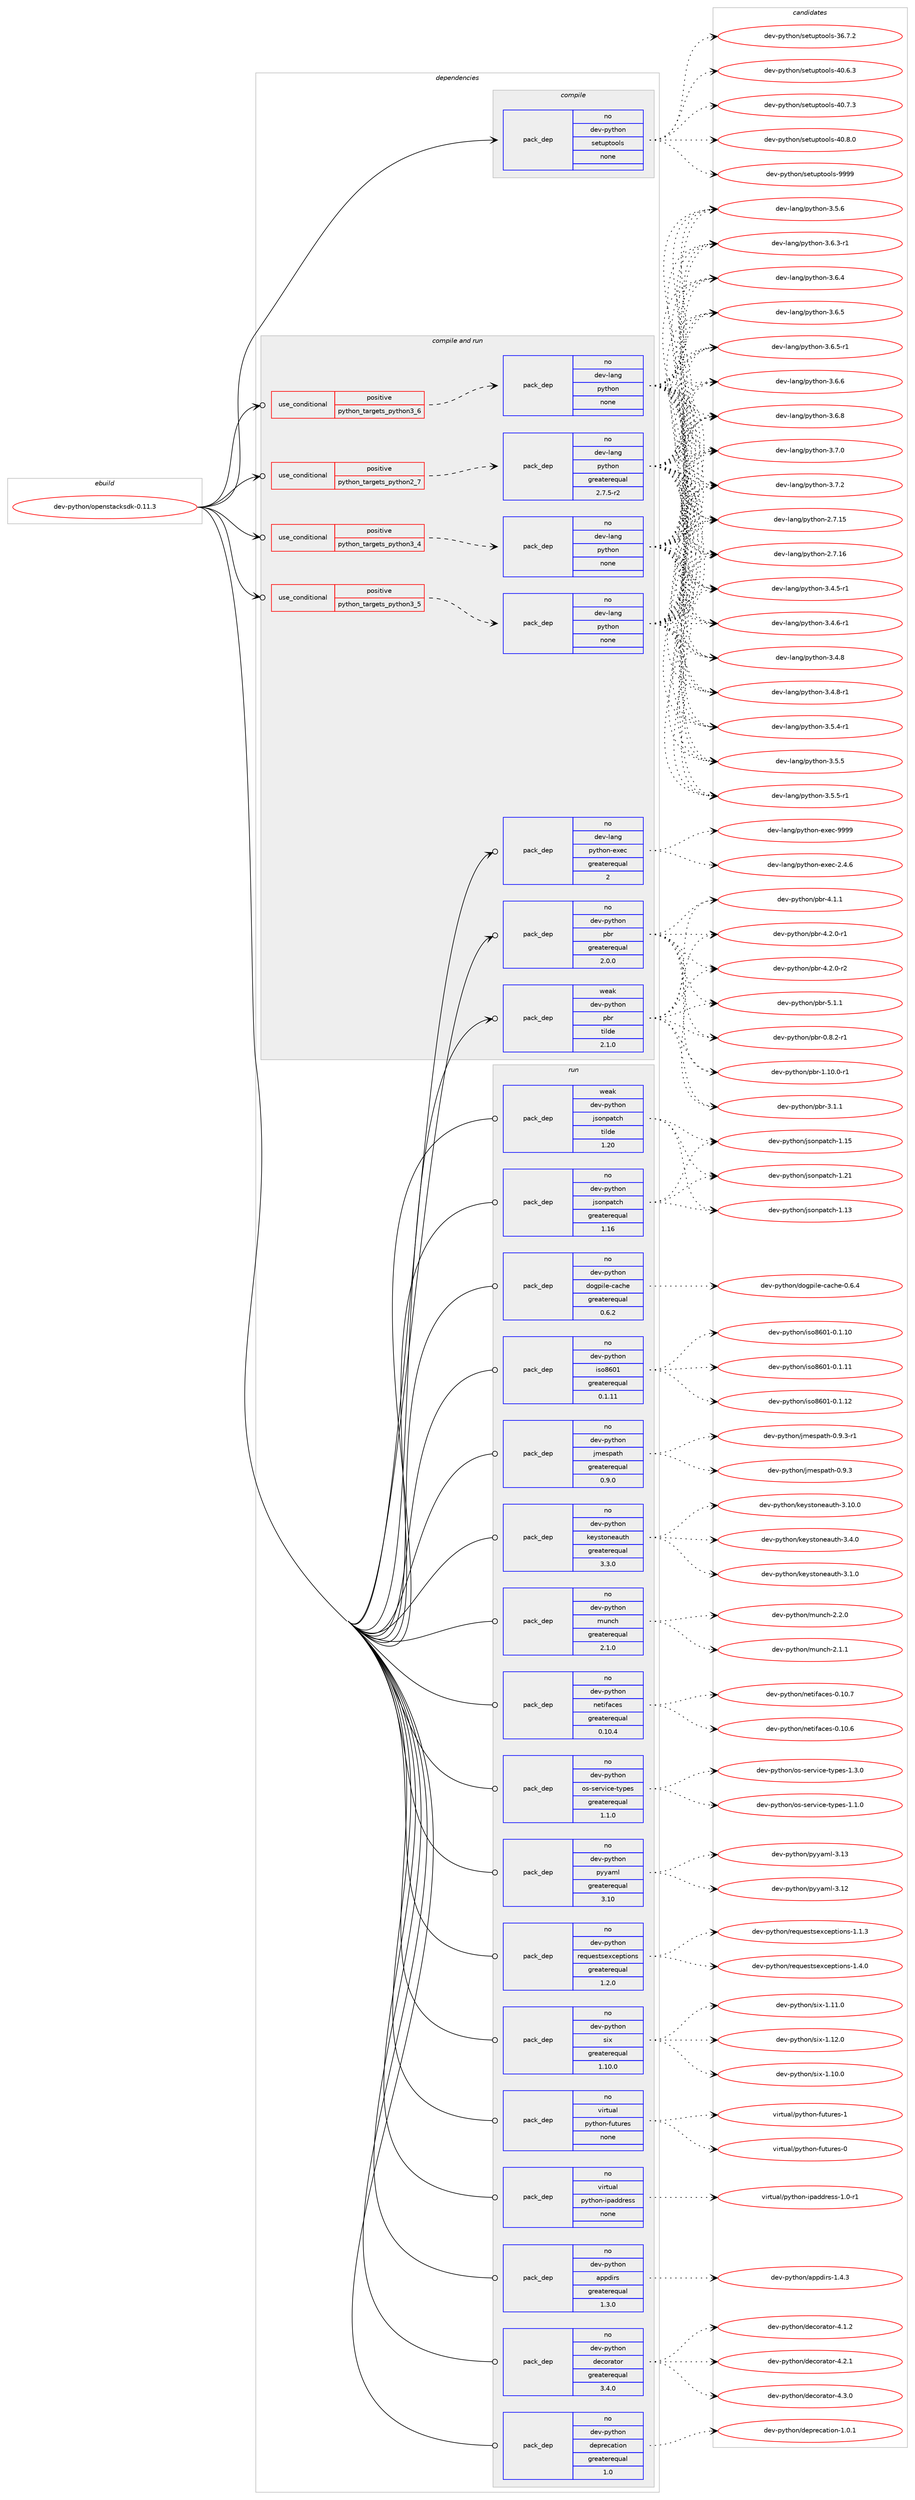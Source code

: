 digraph prolog {

# *************
# Graph options
# *************

newrank=true;
concentrate=true;
compound=true;
graph [rankdir=LR,fontname=Helvetica,fontsize=10,ranksep=1.5];#, ranksep=2.5, nodesep=0.2];
edge  [arrowhead=vee];
node  [fontname=Helvetica,fontsize=10];

# **********
# The ebuild
# **********

subgraph cluster_leftcol {
color=gray;
rank=same;
label=<<i>ebuild</i>>;
id [label="dev-python/openstacksdk-0.11.3", color=red, width=4, href="../dev-python/openstacksdk-0.11.3.svg"];
}

# ****************
# The dependencies
# ****************

subgraph cluster_midcol {
color=gray;
label=<<i>dependencies</i>>;
subgraph cluster_compile {
fillcolor="#eeeeee";
style=filled;
label=<<i>compile</i>>;
subgraph pack1020192 {
dependency1422034 [label=<<TABLE BORDER="0" CELLBORDER="1" CELLSPACING="0" CELLPADDING="4" WIDTH="220"><TR><TD ROWSPAN="6" CELLPADDING="30">pack_dep</TD></TR><TR><TD WIDTH="110">no</TD></TR><TR><TD>dev-python</TD></TR><TR><TD>setuptools</TD></TR><TR><TD>none</TD></TR><TR><TD></TD></TR></TABLE>>, shape=none, color=blue];
}
id:e -> dependency1422034:w [weight=20,style="solid",arrowhead="vee"];
}
subgraph cluster_compileandrun {
fillcolor="#eeeeee";
style=filled;
label=<<i>compile and run</i>>;
subgraph cond378565 {
dependency1422035 [label=<<TABLE BORDER="0" CELLBORDER="1" CELLSPACING="0" CELLPADDING="4"><TR><TD ROWSPAN="3" CELLPADDING="10">use_conditional</TD></TR><TR><TD>positive</TD></TR><TR><TD>python_targets_python2_7</TD></TR></TABLE>>, shape=none, color=red];
subgraph pack1020193 {
dependency1422036 [label=<<TABLE BORDER="0" CELLBORDER="1" CELLSPACING="0" CELLPADDING="4" WIDTH="220"><TR><TD ROWSPAN="6" CELLPADDING="30">pack_dep</TD></TR><TR><TD WIDTH="110">no</TD></TR><TR><TD>dev-lang</TD></TR><TR><TD>python</TD></TR><TR><TD>greaterequal</TD></TR><TR><TD>2.7.5-r2</TD></TR></TABLE>>, shape=none, color=blue];
}
dependency1422035:e -> dependency1422036:w [weight=20,style="dashed",arrowhead="vee"];
}
id:e -> dependency1422035:w [weight=20,style="solid",arrowhead="odotvee"];
subgraph cond378566 {
dependency1422037 [label=<<TABLE BORDER="0" CELLBORDER="1" CELLSPACING="0" CELLPADDING="4"><TR><TD ROWSPAN="3" CELLPADDING="10">use_conditional</TD></TR><TR><TD>positive</TD></TR><TR><TD>python_targets_python3_4</TD></TR></TABLE>>, shape=none, color=red];
subgraph pack1020194 {
dependency1422038 [label=<<TABLE BORDER="0" CELLBORDER="1" CELLSPACING="0" CELLPADDING="4" WIDTH="220"><TR><TD ROWSPAN="6" CELLPADDING="30">pack_dep</TD></TR><TR><TD WIDTH="110">no</TD></TR><TR><TD>dev-lang</TD></TR><TR><TD>python</TD></TR><TR><TD>none</TD></TR><TR><TD></TD></TR></TABLE>>, shape=none, color=blue];
}
dependency1422037:e -> dependency1422038:w [weight=20,style="dashed",arrowhead="vee"];
}
id:e -> dependency1422037:w [weight=20,style="solid",arrowhead="odotvee"];
subgraph cond378567 {
dependency1422039 [label=<<TABLE BORDER="0" CELLBORDER="1" CELLSPACING="0" CELLPADDING="4"><TR><TD ROWSPAN="3" CELLPADDING="10">use_conditional</TD></TR><TR><TD>positive</TD></TR><TR><TD>python_targets_python3_5</TD></TR></TABLE>>, shape=none, color=red];
subgraph pack1020195 {
dependency1422040 [label=<<TABLE BORDER="0" CELLBORDER="1" CELLSPACING="0" CELLPADDING="4" WIDTH="220"><TR><TD ROWSPAN="6" CELLPADDING="30">pack_dep</TD></TR><TR><TD WIDTH="110">no</TD></TR><TR><TD>dev-lang</TD></TR><TR><TD>python</TD></TR><TR><TD>none</TD></TR><TR><TD></TD></TR></TABLE>>, shape=none, color=blue];
}
dependency1422039:e -> dependency1422040:w [weight=20,style="dashed",arrowhead="vee"];
}
id:e -> dependency1422039:w [weight=20,style="solid",arrowhead="odotvee"];
subgraph cond378568 {
dependency1422041 [label=<<TABLE BORDER="0" CELLBORDER="1" CELLSPACING="0" CELLPADDING="4"><TR><TD ROWSPAN="3" CELLPADDING="10">use_conditional</TD></TR><TR><TD>positive</TD></TR><TR><TD>python_targets_python3_6</TD></TR></TABLE>>, shape=none, color=red];
subgraph pack1020196 {
dependency1422042 [label=<<TABLE BORDER="0" CELLBORDER="1" CELLSPACING="0" CELLPADDING="4" WIDTH="220"><TR><TD ROWSPAN="6" CELLPADDING="30">pack_dep</TD></TR><TR><TD WIDTH="110">no</TD></TR><TR><TD>dev-lang</TD></TR><TR><TD>python</TD></TR><TR><TD>none</TD></TR><TR><TD></TD></TR></TABLE>>, shape=none, color=blue];
}
dependency1422041:e -> dependency1422042:w [weight=20,style="dashed",arrowhead="vee"];
}
id:e -> dependency1422041:w [weight=20,style="solid",arrowhead="odotvee"];
subgraph pack1020197 {
dependency1422043 [label=<<TABLE BORDER="0" CELLBORDER="1" CELLSPACING="0" CELLPADDING="4" WIDTH="220"><TR><TD ROWSPAN="6" CELLPADDING="30">pack_dep</TD></TR><TR><TD WIDTH="110">no</TD></TR><TR><TD>dev-lang</TD></TR><TR><TD>python-exec</TD></TR><TR><TD>greaterequal</TD></TR><TR><TD>2</TD></TR></TABLE>>, shape=none, color=blue];
}
id:e -> dependency1422043:w [weight=20,style="solid",arrowhead="odotvee"];
subgraph pack1020198 {
dependency1422044 [label=<<TABLE BORDER="0" CELLBORDER="1" CELLSPACING="0" CELLPADDING="4" WIDTH="220"><TR><TD ROWSPAN="6" CELLPADDING="30">pack_dep</TD></TR><TR><TD WIDTH="110">no</TD></TR><TR><TD>dev-python</TD></TR><TR><TD>pbr</TD></TR><TR><TD>greaterequal</TD></TR><TR><TD>2.0.0</TD></TR></TABLE>>, shape=none, color=blue];
}
id:e -> dependency1422044:w [weight=20,style="solid",arrowhead="odotvee"];
subgraph pack1020199 {
dependency1422045 [label=<<TABLE BORDER="0" CELLBORDER="1" CELLSPACING="0" CELLPADDING="4" WIDTH="220"><TR><TD ROWSPAN="6" CELLPADDING="30">pack_dep</TD></TR><TR><TD WIDTH="110">weak</TD></TR><TR><TD>dev-python</TD></TR><TR><TD>pbr</TD></TR><TR><TD>tilde</TD></TR><TR><TD>2.1.0</TD></TR></TABLE>>, shape=none, color=blue];
}
id:e -> dependency1422045:w [weight=20,style="solid",arrowhead="odotvee"];
}
subgraph cluster_run {
fillcolor="#eeeeee";
style=filled;
label=<<i>run</i>>;
subgraph pack1020200 {
dependency1422046 [label=<<TABLE BORDER="0" CELLBORDER="1" CELLSPACING="0" CELLPADDING="4" WIDTH="220"><TR><TD ROWSPAN="6" CELLPADDING="30">pack_dep</TD></TR><TR><TD WIDTH="110">no</TD></TR><TR><TD>dev-python</TD></TR><TR><TD>appdirs</TD></TR><TR><TD>greaterequal</TD></TR><TR><TD>1.3.0</TD></TR></TABLE>>, shape=none, color=blue];
}
id:e -> dependency1422046:w [weight=20,style="solid",arrowhead="odot"];
subgraph pack1020201 {
dependency1422047 [label=<<TABLE BORDER="0" CELLBORDER="1" CELLSPACING="0" CELLPADDING="4" WIDTH="220"><TR><TD ROWSPAN="6" CELLPADDING="30">pack_dep</TD></TR><TR><TD WIDTH="110">no</TD></TR><TR><TD>dev-python</TD></TR><TR><TD>decorator</TD></TR><TR><TD>greaterequal</TD></TR><TR><TD>3.4.0</TD></TR></TABLE>>, shape=none, color=blue];
}
id:e -> dependency1422047:w [weight=20,style="solid",arrowhead="odot"];
subgraph pack1020202 {
dependency1422048 [label=<<TABLE BORDER="0" CELLBORDER="1" CELLSPACING="0" CELLPADDING="4" WIDTH="220"><TR><TD ROWSPAN="6" CELLPADDING="30">pack_dep</TD></TR><TR><TD WIDTH="110">no</TD></TR><TR><TD>dev-python</TD></TR><TR><TD>deprecation</TD></TR><TR><TD>greaterequal</TD></TR><TR><TD>1.0</TD></TR></TABLE>>, shape=none, color=blue];
}
id:e -> dependency1422048:w [weight=20,style="solid",arrowhead="odot"];
subgraph pack1020203 {
dependency1422049 [label=<<TABLE BORDER="0" CELLBORDER="1" CELLSPACING="0" CELLPADDING="4" WIDTH="220"><TR><TD ROWSPAN="6" CELLPADDING="30">pack_dep</TD></TR><TR><TD WIDTH="110">no</TD></TR><TR><TD>dev-python</TD></TR><TR><TD>dogpile-cache</TD></TR><TR><TD>greaterequal</TD></TR><TR><TD>0.6.2</TD></TR></TABLE>>, shape=none, color=blue];
}
id:e -> dependency1422049:w [weight=20,style="solid",arrowhead="odot"];
subgraph pack1020204 {
dependency1422050 [label=<<TABLE BORDER="0" CELLBORDER="1" CELLSPACING="0" CELLPADDING="4" WIDTH="220"><TR><TD ROWSPAN="6" CELLPADDING="30">pack_dep</TD></TR><TR><TD WIDTH="110">no</TD></TR><TR><TD>dev-python</TD></TR><TR><TD>iso8601</TD></TR><TR><TD>greaterequal</TD></TR><TR><TD>0.1.11</TD></TR></TABLE>>, shape=none, color=blue];
}
id:e -> dependency1422050:w [weight=20,style="solid",arrowhead="odot"];
subgraph pack1020205 {
dependency1422051 [label=<<TABLE BORDER="0" CELLBORDER="1" CELLSPACING="0" CELLPADDING="4" WIDTH="220"><TR><TD ROWSPAN="6" CELLPADDING="30">pack_dep</TD></TR><TR><TD WIDTH="110">no</TD></TR><TR><TD>dev-python</TD></TR><TR><TD>jmespath</TD></TR><TR><TD>greaterequal</TD></TR><TR><TD>0.9.0</TD></TR></TABLE>>, shape=none, color=blue];
}
id:e -> dependency1422051:w [weight=20,style="solid",arrowhead="odot"];
subgraph pack1020206 {
dependency1422052 [label=<<TABLE BORDER="0" CELLBORDER="1" CELLSPACING="0" CELLPADDING="4" WIDTH="220"><TR><TD ROWSPAN="6" CELLPADDING="30">pack_dep</TD></TR><TR><TD WIDTH="110">no</TD></TR><TR><TD>dev-python</TD></TR><TR><TD>jsonpatch</TD></TR><TR><TD>greaterequal</TD></TR><TR><TD>1.16</TD></TR></TABLE>>, shape=none, color=blue];
}
id:e -> dependency1422052:w [weight=20,style="solid",arrowhead="odot"];
subgraph pack1020207 {
dependency1422053 [label=<<TABLE BORDER="0" CELLBORDER="1" CELLSPACING="0" CELLPADDING="4" WIDTH="220"><TR><TD ROWSPAN="6" CELLPADDING="30">pack_dep</TD></TR><TR><TD WIDTH="110">no</TD></TR><TR><TD>dev-python</TD></TR><TR><TD>keystoneauth</TD></TR><TR><TD>greaterequal</TD></TR><TR><TD>3.3.0</TD></TR></TABLE>>, shape=none, color=blue];
}
id:e -> dependency1422053:w [weight=20,style="solid",arrowhead="odot"];
subgraph pack1020208 {
dependency1422054 [label=<<TABLE BORDER="0" CELLBORDER="1" CELLSPACING="0" CELLPADDING="4" WIDTH="220"><TR><TD ROWSPAN="6" CELLPADDING="30">pack_dep</TD></TR><TR><TD WIDTH="110">no</TD></TR><TR><TD>dev-python</TD></TR><TR><TD>munch</TD></TR><TR><TD>greaterequal</TD></TR><TR><TD>2.1.0</TD></TR></TABLE>>, shape=none, color=blue];
}
id:e -> dependency1422054:w [weight=20,style="solid",arrowhead="odot"];
subgraph pack1020209 {
dependency1422055 [label=<<TABLE BORDER="0" CELLBORDER="1" CELLSPACING="0" CELLPADDING="4" WIDTH="220"><TR><TD ROWSPAN="6" CELLPADDING="30">pack_dep</TD></TR><TR><TD WIDTH="110">no</TD></TR><TR><TD>dev-python</TD></TR><TR><TD>netifaces</TD></TR><TR><TD>greaterequal</TD></TR><TR><TD>0.10.4</TD></TR></TABLE>>, shape=none, color=blue];
}
id:e -> dependency1422055:w [weight=20,style="solid",arrowhead="odot"];
subgraph pack1020210 {
dependency1422056 [label=<<TABLE BORDER="0" CELLBORDER="1" CELLSPACING="0" CELLPADDING="4" WIDTH="220"><TR><TD ROWSPAN="6" CELLPADDING="30">pack_dep</TD></TR><TR><TD WIDTH="110">no</TD></TR><TR><TD>dev-python</TD></TR><TR><TD>os-service-types</TD></TR><TR><TD>greaterequal</TD></TR><TR><TD>1.1.0</TD></TR></TABLE>>, shape=none, color=blue];
}
id:e -> dependency1422056:w [weight=20,style="solid",arrowhead="odot"];
subgraph pack1020211 {
dependency1422057 [label=<<TABLE BORDER="0" CELLBORDER="1" CELLSPACING="0" CELLPADDING="4" WIDTH="220"><TR><TD ROWSPAN="6" CELLPADDING="30">pack_dep</TD></TR><TR><TD WIDTH="110">no</TD></TR><TR><TD>dev-python</TD></TR><TR><TD>pyyaml</TD></TR><TR><TD>greaterequal</TD></TR><TR><TD>3.10</TD></TR></TABLE>>, shape=none, color=blue];
}
id:e -> dependency1422057:w [weight=20,style="solid",arrowhead="odot"];
subgraph pack1020212 {
dependency1422058 [label=<<TABLE BORDER="0" CELLBORDER="1" CELLSPACING="0" CELLPADDING="4" WIDTH="220"><TR><TD ROWSPAN="6" CELLPADDING="30">pack_dep</TD></TR><TR><TD WIDTH="110">no</TD></TR><TR><TD>dev-python</TD></TR><TR><TD>requestsexceptions</TD></TR><TR><TD>greaterequal</TD></TR><TR><TD>1.2.0</TD></TR></TABLE>>, shape=none, color=blue];
}
id:e -> dependency1422058:w [weight=20,style="solid",arrowhead="odot"];
subgraph pack1020213 {
dependency1422059 [label=<<TABLE BORDER="0" CELLBORDER="1" CELLSPACING="0" CELLPADDING="4" WIDTH="220"><TR><TD ROWSPAN="6" CELLPADDING="30">pack_dep</TD></TR><TR><TD WIDTH="110">no</TD></TR><TR><TD>dev-python</TD></TR><TR><TD>six</TD></TR><TR><TD>greaterequal</TD></TR><TR><TD>1.10.0</TD></TR></TABLE>>, shape=none, color=blue];
}
id:e -> dependency1422059:w [weight=20,style="solid",arrowhead="odot"];
subgraph pack1020214 {
dependency1422060 [label=<<TABLE BORDER="0" CELLBORDER="1" CELLSPACING="0" CELLPADDING="4" WIDTH="220"><TR><TD ROWSPAN="6" CELLPADDING="30">pack_dep</TD></TR><TR><TD WIDTH="110">no</TD></TR><TR><TD>virtual</TD></TR><TR><TD>python-futures</TD></TR><TR><TD>none</TD></TR><TR><TD></TD></TR></TABLE>>, shape=none, color=blue];
}
id:e -> dependency1422060:w [weight=20,style="solid",arrowhead="odot"];
subgraph pack1020215 {
dependency1422061 [label=<<TABLE BORDER="0" CELLBORDER="1" CELLSPACING="0" CELLPADDING="4" WIDTH="220"><TR><TD ROWSPAN="6" CELLPADDING="30">pack_dep</TD></TR><TR><TD WIDTH="110">no</TD></TR><TR><TD>virtual</TD></TR><TR><TD>python-ipaddress</TD></TR><TR><TD>none</TD></TR><TR><TD></TD></TR></TABLE>>, shape=none, color=blue];
}
id:e -> dependency1422061:w [weight=20,style="solid",arrowhead="odot"];
subgraph pack1020216 {
dependency1422062 [label=<<TABLE BORDER="0" CELLBORDER="1" CELLSPACING="0" CELLPADDING="4" WIDTH="220"><TR><TD ROWSPAN="6" CELLPADDING="30">pack_dep</TD></TR><TR><TD WIDTH="110">weak</TD></TR><TR><TD>dev-python</TD></TR><TR><TD>jsonpatch</TD></TR><TR><TD>tilde</TD></TR><TR><TD>1.20</TD></TR></TABLE>>, shape=none, color=blue];
}
id:e -> dependency1422062:w [weight=20,style="solid",arrowhead="odot"];
}
}

# **************
# The candidates
# **************

subgraph cluster_choices {
rank=same;
color=gray;
label=<<i>candidates</i>>;

subgraph choice1020192 {
color=black;
nodesep=1;
choice100101118451121211161041111104711510111611711211611111110811545515446554650 [label="dev-python/setuptools-36.7.2", color=red, width=4,href="../dev-python/setuptools-36.7.2.svg"];
choice100101118451121211161041111104711510111611711211611111110811545524846544651 [label="dev-python/setuptools-40.6.3", color=red, width=4,href="../dev-python/setuptools-40.6.3.svg"];
choice100101118451121211161041111104711510111611711211611111110811545524846554651 [label="dev-python/setuptools-40.7.3", color=red, width=4,href="../dev-python/setuptools-40.7.3.svg"];
choice100101118451121211161041111104711510111611711211611111110811545524846564648 [label="dev-python/setuptools-40.8.0", color=red, width=4,href="../dev-python/setuptools-40.8.0.svg"];
choice10010111845112121116104111110471151011161171121161111111081154557575757 [label="dev-python/setuptools-9999", color=red, width=4,href="../dev-python/setuptools-9999.svg"];
dependency1422034:e -> choice100101118451121211161041111104711510111611711211611111110811545515446554650:w [style=dotted,weight="100"];
dependency1422034:e -> choice100101118451121211161041111104711510111611711211611111110811545524846544651:w [style=dotted,weight="100"];
dependency1422034:e -> choice100101118451121211161041111104711510111611711211611111110811545524846554651:w [style=dotted,weight="100"];
dependency1422034:e -> choice100101118451121211161041111104711510111611711211611111110811545524846564648:w [style=dotted,weight="100"];
dependency1422034:e -> choice10010111845112121116104111110471151011161171121161111111081154557575757:w [style=dotted,weight="100"];
}
subgraph choice1020193 {
color=black;
nodesep=1;
choice10010111845108971101034711212111610411111045504655464953 [label="dev-lang/python-2.7.15", color=red, width=4,href="../dev-lang/python-2.7.15.svg"];
choice10010111845108971101034711212111610411111045504655464954 [label="dev-lang/python-2.7.16", color=red, width=4,href="../dev-lang/python-2.7.16.svg"];
choice1001011184510897110103471121211161041111104551465246534511449 [label="dev-lang/python-3.4.5-r1", color=red, width=4,href="../dev-lang/python-3.4.5-r1.svg"];
choice1001011184510897110103471121211161041111104551465246544511449 [label="dev-lang/python-3.4.6-r1", color=red, width=4,href="../dev-lang/python-3.4.6-r1.svg"];
choice100101118451089711010347112121116104111110455146524656 [label="dev-lang/python-3.4.8", color=red, width=4,href="../dev-lang/python-3.4.8.svg"];
choice1001011184510897110103471121211161041111104551465246564511449 [label="dev-lang/python-3.4.8-r1", color=red, width=4,href="../dev-lang/python-3.4.8-r1.svg"];
choice1001011184510897110103471121211161041111104551465346524511449 [label="dev-lang/python-3.5.4-r1", color=red, width=4,href="../dev-lang/python-3.5.4-r1.svg"];
choice100101118451089711010347112121116104111110455146534653 [label="dev-lang/python-3.5.5", color=red, width=4,href="../dev-lang/python-3.5.5.svg"];
choice1001011184510897110103471121211161041111104551465346534511449 [label="dev-lang/python-3.5.5-r1", color=red, width=4,href="../dev-lang/python-3.5.5-r1.svg"];
choice100101118451089711010347112121116104111110455146534654 [label="dev-lang/python-3.5.6", color=red, width=4,href="../dev-lang/python-3.5.6.svg"];
choice1001011184510897110103471121211161041111104551465446514511449 [label="dev-lang/python-3.6.3-r1", color=red, width=4,href="../dev-lang/python-3.6.3-r1.svg"];
choice100101118451089711010347112121116104111110455146544652 [label="dev-lang/python-3.6.4", color=red, width=4,href="../dev-lang/python-3.6.4.svg"];
choice100101118451089711010347112121116104111110455146544653 [label="dev-lang/python-3.6.5", color=red, width=4,href="../dev-lang/python-3.6.5.svg"];
choice1001011184510897110103471121211161041111104551465446534511449 [label="dev-lang/python-3.6.5-r1", color=red, width=4,href="../dev-lang/python-3.6.5-r1.svg"];
choice100101118451089711010347112121116104111110455146544654 [label="dev-lang/python-3.6.6", color=red, width=4,href="../dev-lang/python-3.6.6.svg"];
choice100101118451089711010347112121116104111110455146544656 [label="dev-lang/python-3.6.8", color=red, width=4,href="../dev-lang/python-3.6.8.svg"];
choice100101118451089711010347112121116104111110455146554648 [label="dev-lang/python-3.7.0", color=red, width=4,href="../dev-lang/python-3.7.0.svg"];
choice100101118451089711010347112121116104111110455146554650 [label="dev-lang/python-3.7.2", color=red, width=4,href="../dev-lang/python-3.7.2.svg"];
dependency1422036:e -> choice10010111845108971101034711212111610411111045504655464953:w [style=dotted,weight="100"];
dependency1422036:e -> choice10010111845108971101034711212111610411111045504655464954:w [style=dotted,weight="100"];
dependency1422036:e -> choice1001011184510897110103471121211161041111104551465246534511449:w [style=dotted,weight="100"];
dependency1422036:e -> choice1001011184510897110103471121211161041111104551465246544511449:w [style=dotted,weight="100"];
dependency1422036:e -> choice100101118451089711010347112121116104111110455146524656:w [style=dotted,weight="100"];
dependency1422036:e -> choice1001011184510897110103471121211161041111104551465246564511449:w [style=dotted,weight="100"];
dependency1422036:e -> choice1001011184510897110103471121211161041111104551465346524511449:w [style=dotted,weight="100"];
dependency1422036:e -> choice100101118451089711010347112121116104111110455146534653:w [style=dotted,weight="100"];
dependency1422036:e -> choice1001011184510897110103471121211161041111104551465346534511449:w [style=dotted,weight="100"];
dependency1422036:e -> choice100101118451089711010347112121116104111110455146534654:w [style=dotted,weight="100"];
dependency1422036:e -> choice1001011184510897110103471121211161041111104551465446514511449:w [style=dotted,weight="100"];
dependency1422036:e -> choice100101118451089711010347112121116104111110455146544652:w [style=dotted,weight="100"];
dependency1422036:e -> choice100101118451089711010347112121116104111110455146544653:w [style=dotted,weight="100"];
dependency1422036:e -> choice1001011184510897110103471121211161041111104551465446534511449:w [style=dotted,weight="100"];
dependency1422036:e -> choice100101118451089711010347112121116104111110455146544654:w [style=dotted,weight="100"];
dependency1422036:e -> choice100101118451089711010347112121116104111110455146544656:w [style=dotted,weight="100"];
dependency1422036:e -> choice100101118451089711010347112121116104111110455146554648:w [style=dotted,weight="100"];
dependency1422036:e -> choice100101118451089711010347112121116104111110455146554650:w [style=dotted,weight="100"];
}
subgraph choice1020194 {
color=black;
nodesep=1;
choice10010111845108971101034711212111610411111045504655464953 [label="dev-lang/python-2.7.15", color=red, width=4,href="../dev-lang/python-2.7.15.svg"];
choice10010111845108971101034711212111610411111045504655464954 [label="dev-lang/python-2.7.16", color=red, width=4,href="../dev-lang/python-2.7.16.svg"];
choice1001011184510897110103471121211161041111104551465246534511449 [label="dev-lang/python-3.4.5-r1", color=red, width=4,href="../dev-lang/python-3.4.5-r1.svg"];
choice1001011184510897110103471121211161041111104551465246544511449 [label="dev-lang/python-3.4.6-r1", color=red, width=4,href="../dev-lang/python-3.4.6-r1.svg"];
choice100101118451089711010347112121116104111110455146524656 [label="dev-lang/python-3.4.8", color=red, width=4,href="../dev-lang/python-3.4.8.svg"];
choice1001011184510897110103471121211161041111104551465246564511449 [label="dev-lang/python-3.4.8-r1", color=red, width=4,href="../dev-lang/python-3.4.8-r1.svg"];
choice1001011184510897110103471121211161041111104551465346524511449 [label="dev-lang/python-3.5.4-r1", color=red, width=4,href="../dev-lang/python-3.5.4-r1.svg"];
choice100101118451089711010347112121116104111110455146534653 [label="dev-lang/python-3.5.5", color=red, width=4,href="../dev-lang/python-3.5.5.svg"];
choice1001011184510897110103471121211161041111104551465346534511449 [label="dev-lang/python-3.5.5-r1", color=red, width=4,href="../dev-lang/python-3.5.5-r1.svg"];
choice100101118451089711010347112121116104111110455146534654 [label="dev-lang/python-3.5.6", color=red, width=4,href="../dev-lang/python-3.5.6.svg"];
choice1001011184510897110103471121211161041111104551465446514511449 [label="dev-lang/python-3.6.3-r1", color=red, width=4,href="../dev-lang/python-3.6.3-r1.svg"];
choice100101118451089711010347112121116104111110455146544652 [label="dev-lang/python-3.6.4", color=red, width=4,href="../dev-lang/python-3.6.4.svg"];
choice100101118451089711010347112121116104111110455146544653 [label="dev-lang/python-3.6.5", color=red, width=4,href="../dev-lang/python-3.6.5.svg"];
choice1001011184510897110103471121211161041111104551465446534511449 [label="dev-lang/python-3.6.5-r1", color=red, width=4,href="../dev-lang/python-3.6.5-r1.svg"];
choice100101118451089711010347112121116104111110455146544654 [label="dev-lang/python-3.6.6", color=red, width=4,href="../dev-lang/python-3.6.6.svg"];
choice100101118451089711010347112121116104111110455146544656 [label="dev-lang/python-3.6.8", color=red, width=4,href="../dev-lang/python-3.6.8.svg"];
choice100101118451089711010347112121116104111110455146554648 [label="dev-lang/python-3.7.0", color=red, width=4,href="../dev-lang/python-3.7.0.svg"];
choice100101118451089711010347112121116104111110455146554650 [label="dev-lang/python-3.7.2", color=red, width=4,href="../dev-lang/python-3.7.2.svg"];
dependency1422038:e -> choice10010111845108971101034711212111610411111045504655464953:w [style=dotted,weight="100"];
dependency1422038:e -> choice10010111845108971101034711212111610411111045504655464954:w [style=dotted,weight="100"];
dependency1422038:e -> choice1001011184510897110103471121211161041111104551465246534511449:w [style=dotted,weight="100"];
dependency1422038:e -> choice1001011184510897110103471121211161041111104551465246544511449:w [style=dotted,weight="100"];
dependency1422038:e -> choice100101118451089711010347112121116104111110455146524656:w [style=dotted,weight="100"];
dependency1422038:e -> choice1001011184510897110103471121211161041111104551465246564511449:w [style=dotted,weight="100"];
dependency1422038:e -> choice1001011184510897110103471121211161041111104551465346524511449:w [style=dotted,weight="100"];
dependency1422038:e -> choice100101118451089711010347112121116104111110455146534653:w [style=dotted,weight="100"];
dependency1422038:e -> choice1001011184510897110103471121211161041111104551465346534511449:w [style=dotted,weight="100"];
dependency1422038:e -> choice100101118451089711010347112121116104111110455146534654:w [style=dotted,weight="100"];
dependency1422038:e -> choice1001011184510897110103471121211161041111104551465446514511449:w [style=dotted,weight="100"];
dependency1422038:e -> choice100101118451089711010347112121116104111110455146544652:w [style=dotted,weight="100"];
dependency1422038:e -> choice100101118451089711010347112121116104111110455146544653:w [style=dotted,weight="100"];
dependency1422038:e -> choice1001011184510897110103471121211161041111104551465446534511449:w [style=dotted,weight="100"];
dependency1422038:e -> choice100101118451089711010347112121116104111110455146544654:w [style=dotted,weight="100"];
dependency1422038:e -> choice100101118451089711010347112121116104111110455146544656:w [style=dotted,weight="100"];
dependency1422038:e -> choice100101118451089711010347112121116104111110455146554648:w [style=dotted,weight="100"];
dependency1422038:e -> choice100101118451089711010347112121116104111110455146554650:w [style=dotted,weight="100"];
}
subgraph choice1020195 {
color=black;
nodesep=1;
choice10010111845108971101034711212111610411111045504655464953 [label="dev-lang/python-2.7.15", color=red, width=4,href="../dev-lang/python-2.7.15.svg"];
choice10010111845108971101034711212111610411111045504655464954 [label="dev-lang/python-2.7.16", color=red, width=4,href="../dev-lang/python-2.7.16.svg"];
choice1001011184510897110103471121211161041111104551465246534511449 [label="dev-lang/python-3.4.5-r1", color=red, width=4,href="../dev-lang/python-3.4.5-r1.svg"];
choice1001011184510897110103471121211161041111104551465246544511449 [label="dev-lang/python-3.4.6-r1", color=red, width=4,href="../dev-lang/python-3.4.6-r1.svg"];
choice100101118451089711010347112121116104111110455146524656 [label="dev-lang/python-3.4.8", color=red, width=4,href="../dev-lang/python-3.4.8.svg"];
choice1001011184510897110103471121211161041111104551465246564511449 [label="dev-lang/python-3.4.8-r1", color=red, width=4,href="../dev-lang/python-3.4.8-r1.svg"];
choice1001011184510897110103471121211161041111104551465346524511449 [label="dev-lang/python-3.5.4-r1", color=red, width=4,href="../dev-lang/python-3.5.4-r1.svg"];
choice100101118451089711010347112121116104111110455146534653 [label="dev-lang/python-3.5.5", color=red, width=4,href="../dev-lang/python-3.5.5.svg"];
choice1001011184510897110103471121211161041111104551465346534511449 [label="dev-lang/python-3.5.5-r1", color=red, width=4,href="../dev-lang/python-3.5.5-r1.svg"];
choice100101118451089711010347112121116104111110455146534654 [label="dev-lang/python-3.5.6", color=red, width=4,href="../dev-lang/python-3.5.6.svg"];
choice1001011184510897110103471121211161041111104551465446514511449 [label="dev-lang/python-3.6.3-r1", color=red, width=4,href="../dev-lang/python-3.6.3-r1.svg"];
choice100101118451089711010347112121116104111110455146544652 [label="dev-lang/python-3.6.4", color=red, width=4,href="../dev-lang/python-3.6.4.svg"];
choice100101118451089711010347112121116104111110455146544653 [label="dev-lang/python-3.6.5", color=red, width=4,href="../dev-lang/python-3.6.5.svg"];
choice1001011184510897110103471121211161041111104551465446534511449 [label="dev-lang/python-3.6.5-r1", color=red, width=4,href="../dev-lang/python-3.6.5-r1.svg"];
choice100101118451089711010347112121116104111110455146544654 [label="dev-lang/python-3.6.6", color=red, width=4,href="../dev-lang/python-3.6.6.svg"];
choice100101118451089711010347112121116104111110455146544656 [label="dev-lang/python-3.6.8", color=red, width=4,href="../dev-lang/python-3.6.8.svg"];
choice100101118451089711010347112121116104111110455146554648 [label="dev-lang/python-3.7.0", color=red, width=4,href="../dev-lang/python-3.7.0.svg"];
choice100101118451089711010347112121116104111110455146554650 [label="dev-lang/python-3.7.2", color=red, width=4,href="../dev-lang/python-3.7.2.svg"];
dependency1422040:e -> choice10010111845108971101034711212111610411111045504655464953:w [style=dotted,weight="100"];
dependency1422040:e -> choice10010111845108971101034711212111610411111045504655464954:w [style=dotted,weight="100"];
dependency1422040:e -> choice1001011184510897110103471121211161041111104551465246534511449:w [style=dotted,weight="100"];
dependency1422040:e -> choice1001011184510897110103471121211161041111104551465246544511449:w [style=dotted,weight="100"];
dependency1422040:e -> choice100101118451089711010347112121116104111110455146524656:w [style=dotted,weight="100"];
dependency1422040:e -> choice1001011184510897110103471121211161041111104551465246564511449:w [style=dotted,weight="100"];
dependency1422040:e -> choice1001011184510897110103471121211161041111104551465346524511449:w [style=dotted,weight="100"];
dependency1422040:e -> choice100101118451089711010347112121116104111110455146534653:w [style=dotted,weight="100"];
dependency1422040:e -> choice1001011184510897110103471121211161041111104551465346534511449:w [style=dotted,weight="100"];
dependency1422040:e -> choice100101118451089711010347112121116104111110455146534654:w [style=dotted,weight="100"];
dependency1422040:e -> choice1001011184510897110103471121211161041111104551465446514511449:w [style=dotted,weight="100"];
dependency1422040:e -> choice100101118451089711010347112121116104111110455146544652:w [style=dotted,weight="100"];
dependency1422040:e -> choice100101118451089711010347112121116104111110455146544653:w [style=dotted,weight="100"];
dependency1422040:e -> choice1001011184510897110103471121211161041111104551465446534511449:w [style=dotted,weight="100"];
dependency1422040:e -> choice100101118451089711010347112121116104111110455146544654:w [style=dotted,weight="100"];
dependency1422040:e -> choice100101118451089711010347112121116104111110455146544656:w [style=dotted,weight="100"];
dependency1422040:e -> choice100101118451089711010347112121116104111110455146554648:w [style=dotted,weight="100"];
dependency1422040:e -> choice100101118451089711010347112121116104111110455146554650:w [style=dotted,weight="100"];
}
subgraph choice1020196 {
color=black;
nodesep=1;
choice10010111845108971101034711212111610411111045504655464953 [label="dev-lang/python-2.7.15", color=red, width=4,href="../dev-lang/python-2.7.15.svg"];
choice10010111845108971101034711212111610411111045504655464954 [label="dev-lang/python-2.7.16", color=red, width=4,href="../dev-lang/python-2.7.16.svg"];
choice1001011184510897110103471121211161041111104551465246534511449 [label="dev-lang/python-3.4.5-r1", color=red, width=4,href="../dev-lang/python-3.4.5-r1.svg"];
choice1001011184510897110103471121211161041111104551465246544511449 [label="dev-lang/python-3.4.6-r1", color=red, width=4,href="../dev-lang/python-3.4.6-r1.svg"];
choice100101118451089711010347112121116104111110455146524656 [label="dev-lang/python-3.4.8", color=red, width=4,href="../dev-lang/python-3.4.8.svg"];
choice1001011184510897110103471121211161041111104551465246564511449 [label="dev-lang/python-3.4.8-r1", color=red, width=4,href="../dev-lang/python-3.4.8-r1.svg"];
choice1001011184510897110103471121211161041111104551465346524511449 [label="dev-lang/python-3.5.4-r1", color=red, width=4,href="../dev-lang/python-3.5.4-r1.svg"];
choice100101118451089711010347112121116104111110455146534653 [label="dev-lang/python-3.5.5", color=red, width=4,href="../dev-lang/python-3.5.5.svg"];
choice1001011184510897110103471121211161041111104551465346534511449 [label="dev-lang/python-3.5.5-r1", color=red, width=4,href="../dev-lang/python-3.5.5-r1.svg"];
choice100101118451089711010347112121116104111110455146534654 [label="dev-lang/python-3.5.6", color=red, width=4,href="../dev-lang/python-3.5.6.svg"];
choice1001011184510897110103471121211161041111104551465446514511449 [label="dev-lang/python-3.6.3-r1", color=red, width=4,href="../dev-lang/python-3.6.3-r1.svg"];
choice100101118451089711010347112121116104111110455146544652 [label="dev-lang/python-3.6.4", color=red, width=4,href="../dev-lang/python-3.6.4.svg"];
choice100101118451089711010347112121116104111110455146544653 [label="dev-lang/python-3.6.5", color=red, width=4,href="../dev-lang/python-3.6.5.svg"];
choice1001011184510897110103471121211161041111104551465446534511449 [label="dev-lang/python-3.6.5-r1", color=red, width=4,href="../dev-lang/python-3.6.5-r1.svg"];
choice100101118451089711010347112121116104111110455146544654 [label="dev-lang/python-3.6.6", color=red, width=4,href="../dev-lang/python-3.6.6.svg"];
choice100101118451089711010347112121116104111110455146544656 [label="dev-lang/python-3.6.8", color=red, width=4,href="../dev-lang/python-3.6.8.svg"];
choice100101118451089711010347112121116104111110455146554648 [label="dev-lang/python-3.7.0", color=red, width=4,href="../dev-lang/python-3.7.0.svg"];
choice100101118451089711010347112121116104111110455146554650 [label="dev-lang/python-3.7.2", color=red, width=4,href="../dev-lang/python-3.7.2.svg"];
dependency1422042:e -> choice10010111845108971101034711212111610411111045504655464953:w [style=dotted,weight="100"];
dependency1422042:e -> choice10010111845108971101034711212111610411111045504655464954:w [style=dotted,weight="100"];
dependency1422042:e -> choice1001011184510897110103471121211161041111104551465246534511449:w [style=dotted,weight="100"];
dependency1422042:e -> choice1001011184510897110103471121211161041111104551465246544511449:w [style=dotted,weight="100"];
dependency1422042:e -> choice100101118451089711010347112121116104111110455146524656:w [style=dotted,weight="100"];
dependency1422042:e -> choice1001011184510897110103471121211161041111104551465246564511449:w [style=dotted,weight="100"];
dependency1422042:e -> choice1001011184510897110103471121211161041111104551465346524511449:w [style=dotted,weight="100"];
dependency1422042:e -> choice100101118451089711010347112121116104111110455146534653:w [style=dotted,weight="100"];
dependency1422042:e -> choice1001011184510897110103471121211161041111104551465346534511449:w [style=dotted,weight="100"];
dependency1422042:e -> choice100101118451089711010347112121116104111110455146534654:w [style=dotted,weight="100"];
dependency1422042:e -> choice1001011184510897110103471121211161041111104551465446514511449:w [style=dotted,weight="100"];
dependency1422042:e -> choice100101118451089711010347112121116104111110455146544652:w [style=dotted,weight="100"];
dependency1422042:e -> choice100101118451089711010347112121116104111110455146544653:w [style=dotted,weight="100"];
dependency1422042:e -> choice1001011184510897110103471121211161041111104551465446534511449:w [style=dotted,weight="100"];
dependency1422042:e -> choice100101118451089711010347112121116104111110455146544654:w [style=dotted,weight="100"];
dependency1422042:e -> choice100101118451089711010347112121116104111110455146544656:w [style=dotted,weight="100"];
dependency1422042:e -> choice100101118451089711010347112121116104111110455146554648:w [style=dotted,weight="100"];
dependency1422042:e -> choice100101118451089711010347112121116104111110455146554650:w [style=dotted,weight="100"];
}
subgraph choice1020197 {
color=black;
nodesep=1;
choice1001011184510897110103471121211161041111104510112010199455046524654 [label="dev-lang/python-exec-2.4.6", color=red, width=4,href="../dev-lang/python-exec-2.4.6.svg"];
choice10010111845108971101034711212111610411111045101120101994557575757 [label="dev-lang/python-exec-9999", color=red, width=4,href="../dev-lang/python-exec-9999.svg"];
dependency1422043:e -> choice1001011184510897110103471121211161041111104510112010199455046524654:w [style=dotted,weight="100"];
dependency1422043:e -> choice10010111845108971101034711212111610411111045101120101994557575757:w [style=dotted,weight="100"];
}
subgraph choice1020198 {
color=black;
nodesep=1;
choice1001011184511212111610411111047112981144548465646504511449 [label="dev-python/pbr-0.8.2-r1", color=red, width=4,href="../dev-python/pbr-0.8.2-r1.svg"];
choice100101118451121211161041111104711298114454946494846484511449 [label="dev-python/pbr-1.10.0-r1", color=red, width=4,href="../dev-python/pbr-1.10.0-r1.svg"];
choice100101118451121211161041111104711298114455146494649 [label="dev-python/pbr-3.1.1", color=red, width=4,href="../dev-python/pbr-3.1.1.svg"];
choice100101118451121211161041111104711298114455246494649 [label="dev-python/pbr-4.1.1", color=red, width=4,href="../dev-python/pbr-4.1.1.svg"];
choice1001011184511212111610411111047112981144552465046484511449 [label="dev-python/pbr-4.2.0-r1", color=red, width=4,href="../dev-python/pbr-4.2.0-r1.svg"];
choice1001011184511212111610411111047112981144552465046484511450 [label="dev-python/pbr-4.2.0-r2", color=red, width=4,href="../dev-python/pbr-4.2.0-r2.svg"];
choice100101118451121211161041111104711298114455346494649 [label="dev-python/pbr-5.1.1", color=red, width=4,href="../dev-python/pbr-5.1.1.svg"];
dependency1422044:e -> choice1001011184511212111610411111047112981144548465646504511449:w [style=dotted,weight="100"];
dependency1422044:e -> choice100101118451121211161041111104711298114454946494846484511449:w [style=dotted,weight="100"];
dependency1422044:e -> choice100101118451121211161041111104711298114455146494649:w [style=dotted,weight="100"];
dependency1422044:e -> choice100101118451121211161041111104711298114455246494649:w [style=dotted,weight="100"];
dependency1422044:e -> choice1001011184511212111610411111047112981144552465046484511449:w [style=dotted,weight="100"];
dependency1422044:e -> choice1001011184511212111610411111047112981144552465046484511450:w [style=dotted,weight="100"];
dependency1422044:e -> choice100101118451121211161041111104711298114455346494649:w [style=dotted,weight="100"];
}
subgraph choice1020199 {
color=black;
nodesep=1;
choice1001011184511212111610411111047112981144548465646504511449 [label="dev-python/pbr-0.8.2-r1", color=red, width=4,href="../dev-python/pbr-0.8.2-r1.svg"];
choice100101118451121211161041111104711298114454946494846484511449 [label="dev-python/pbr-1.10.0-r1", color=red, width=4,href="../dev-python/pbr-1.10.0-r1.svg"];
choice100101118451121211161041111104711298114455146494649 [label="dev-python/pbr-3.1.1", color=red, width=4,href="../dev-python/pbr-3.1.1.svg"];
choice100101118451121211161041111104711298114455246494649 [label="dev-python/pbr-4.1.1", color=red, width=4,href="../dev-python/pbr-4.1.1.svg"];
choice1001011184511212111610411111047112981144552465046484511449 [label="dev-python/pbr-4.2.0-r1", color=red, width=4,href="../dev-python/pbr-4.2.0-r1.svg"];
choice1001011184511212111610411111047112981144552465046484511450 [label="dev-python/pbr-4.2.0-r2", color=red, width=4,href="../dev-python/pbr-4.2.0-r2.svg"];
choice100101118451121211161041111104711298114455346494649 [label="dev-python/pbr-5.1.1", color=red, width=4,href="../dev-python/pbr-5.1.1.svg"];
dependency1422045:e -> choice1001011184511212111610411111047112981144548465646504511449:w [style=dotted,weight="100"];
dependency1422045:e -> choice100101118451121211161041111104711298114454946494846484511449:w [style=dotted,weight="100"];
dependency1422045:e -> choice100101118451121211161041111104711298114455146494649:w [style=dotted,weight="100"];
dependency1422045:e -> choice100101118451121211161041111104711298114455246494649:w [style=dotted,weight="100"];
dependency1422045:e -> choice1001011184511212111610411111047112981144552465046484511449:w [style=dotted,weight="100"];
dependency1422045:e -> choice1001011184511212111610411111047112981144552465046484511450:w [style=dotted,weight="100"];
dependency1422045:e -> choice100101118451121211161041111104711298114455346494649:w [style=dotted,weight="100"];
}
subgraph choice1020200 {
color=black;
nodesep=1;
choice100101118451121211161041111104797112112100105114115454946524651 [label="dev-python/appdirs-1.4.3", color=red, width=4,href="../dev-python/appdirs-1.4.3.svg"];
dependency1422046:e -> choice100101118451121211161041111104797112112100105114115454946524651:w [style=dotted,weight="100"];
}
subgraph choice1020201 {
color=black;
nodesep=1;
choice10010111845112121116104111110471001019911111497116111114455246494650 [label="dev-python/decorator-4.1.2", color=red, width=4,href="../dev-python/decorator-4.1.2.svg"];
choice10010111845112121116104111110471001019911111497116111114455246504649 [label="dev-python/decorator-4.2.1", color=red, width=4,href="../dev-python/decorator-4.2.1.svg"];
choice10010111845112121116104111110471001019911111497116111114455246514648 [label="dev-python/decorator-4.3.0", color=red, width=4,href="../dev-python/decorator-4.3.0.svg"];
dependency1422047:e -> choice10010111845112121116104111110471001019911111497116111114455246494650:w [style=dotted,weight="100"];
dependency1422047:e -> choice10010111845112121116104111110471001019911111497116111114455246504649:w [style=dotted,weight="100"];
dependency1422047:e -> choice10010111845112121116104111110471001019911111497116111114455246514648:w [style=dotted,weight="100"];
}
subgraph choice1020202 {
color=black;
nodesep=1;
choice10010111845112121116104111110471001011121141019997116105111110454946484649 [label="dev-python/deprecation-1.0.1", color=red, width=4,href="../dev-python/deprecation-1.0.1.svg"];
dependency1422048:e -> choice10010111845112121116104111110471001011121141019997116105111110454946484649:w [style=dotted,weight="100"];
}
subgraph choice1020203 {
color=black;
nodesep=1;
choice100101118451121211161041111104710011110311210510810145999799104101454846544652 [label="dev-python/dogpile-cache-0.6.4", color=red, width=4,href="../dev-python/dogpile-cache-0.6.4.svg"];
dependency1422049:e -> choice100101118451121211161041111104710011110311210510810145999799104101454846544652:w [style=dotted,weight="100"];
}
subgraph choice1020204 {
color=black;
nodesep=1;
choice10010111845112121116104111110471051151115654484945484649464948 [label="dev-python/iso8601-0.1.10", color=red, width=4,href="../dev-python/iso8601-0.1.10.svg"];
choice10010111845112121116104111110471051151115654484945484649464949 [label="dev-python/iso8601-0.1.11", color=red, width=4,href="../dev-python/iso8601-0.1.11.svg"];
choice10010111845112121116104111110471051151115654484945484649464950 [label="dev-python/iso8601-0.1.12", color=red, width=4,href="../dev-python/iso8601-0.1.12.svg"];
dependency1422050:e -> choice10010111845112121116104111110471051151115654484945484649464948:w [style=dotted,weight="100"];
dependency1422050:e -> choice10010111845112121116104111110471051151115654484945484649464949:w [style=dotted,weight="100"];
dependency1422050:e -> choice10010111845112121116104111110471051151115654484945484649464950:w [style=dotted,weight="100"];
}
subgraph choice1020205 {
color=black;
nodesep=1;
choice100101118451121211161041111104710610910111511297116104454846574651 [label="dev-python/jmespath-0.9.3", color=red, width=4,href="../dev-python/jmespath-0.9.3.svg"];
choice1001011184511212111610411111047106109101115112971161044548465746514511449 [label="dev-python/jmespath-0.9.3-r1", color=red, width=4,href="../dev-python/jmespath-0.9.3-r1.svg"];
dependency1422051:e -> choice100101118451121211161041111104710610910111511297116104454846574651:w [style=dotted,weight="100"];
dependency1422051:e -> choice1001011184511212111610411111047106109101115112971161044548465746514511449:w [style=dotted,weight="100"];
}
subgraph choice1020206 {
color=black;
nodesep=1;
choice100101118451121211161041111104710611511111011297116991044549464951 [label="dev-python/jsonpatch-1.13", color=red, width=4,href="../dev-python/jsonpatch-1.13.svg"];
choice100101118451121211161041111104710611511111011297116991044549464953 [label="dev-python/jsonpatch-1.15", color=red, width=4,href="../dev-python/jsonpatch-1.15.svg"];
choice100101118451121211161041111104710611511111011297116991044549465049 [label="dev-python/jsonpatch-1.21", color=red, width=4,href="../dev-python/jsonpatch-1.21.svg"];
dependency1422052:e -> choice100101118451121211161041111104710611511111011297116991044549464951:w [style=dotted,weight="100"];
dependency1422052:e -> choice100101118451121211161041111104710611511111011297116991044549464953:w [style=dotted,weight="100"];
dependency1422052:e -> choice100101118451121211161041111104710611511111011297116991044549465049:w [style=dotted,weight="100"];
}
subgraph choice1020207 {
color=black;
nodesep=1;
choice100101118451121211161041111104710710112111511611111010197117116104455146494648 [label="dev-python/keystoneauth-3.1.0", color=red, width=4,href="../dev-python/keystoneauth-3.1.0.svg"];
choice10010111845112121116104111110471071011211151161111101019711711610445514649484648 [label="dev-python/keystoneauth-3.10.0", color=red, width=4,href="../dev-python/keystoneauth-3.10.0.svg"];
choice100101118451121211161041111104710710112111511611111010197117116104455146524648 [label="dev-python/keystoneauth-3.4.0", color=red, width=4,href="../dev-python/keystoneauth-3.4.0.svg"];
dependency1422053:e -> choice100101118451121211161041111104710710112111511611111010197117116104455146494648:w [style=dotted,weight="100"];
dependency1422053:e -> choice10010111845112121116104111110471071011211151161111101019711711610445514649484648:w [style=dotted,weight="100"];
dependency1422053:e -> choice100101118451121211161041111104710710112111511611111010197117116104455146524648:w [style=dotted,weight="100"];
}
subgraph choice1020208 {
color=black;
nodesep=1;
choice100101118451121211161041111104710911711099104455046494649 [label="dev-python/munch-2.1.1", color=red, width=4,href="../dev-python/munch-2.1.1.svg"];
choice100101118451121211161041111104710911711099104455046504648 [label="dev-python/munch-2.2.0", color=red, width=4,href="../dev-python/munch-2.2.0.svg"];
dependency1422054:e -> choice100101118451121211161041111104710911711099104455046494649:w [style=dotted,weight="100"];
dependency1422054:e -> choice100101118451121211161041111104710911711099104455046504648:w [style=dotted,weight="100"];
}
subgraph choice1020209 {
color=black;
nodesep=1;
choice1001011184511212111610411111047110101116105102979910111545484649484654 [label="dev-python/netifaces-0.10.6", color=red, width=4,href="../dev-python/netifaces-0.10.6.svg"];
choice1001011184511212111610411111047110101116105102979910111545484649484655 [label="dev-python/netifaces-0.10.7", color=red, width=4,href="../dev-python/netifaces-0.10.7.svg"];
dependency1422055:e -> choice1001011184511212111610411111047110101116105102979910111545484649484654:w [style=dotted,weight="100"];
dependency1422055:e -> choice1001011184511212111610411111047110101116105102979910111545484649484655:w [style=dotted,weight="100"];
}
subgraph choice1020210 {
color=black;
nodesep=1;
choice1001011184511212111610411111047111115451151011141181059910145116121112101115454946494648 [label="dev-python/os-service-types-1.1.0", color=red, width=4,href="../dev-python/os-service-types-1.1.0.svg"];
choice1001011184511212111610411111047111115451151011141181059910145116121112101115454946514648 [label="dev-python/os-service-types-1.3.0", color=red, width=4,href="../dev-python/os-service-types-1.3.0.svg"];
dependency1422056:e -> choice1001011184511212111610411111047111115451151011141181059910145116121112101115454946494648:w [style=dotted,weight="100"];
dependency1422056:e -> choice1001011184511212111610411111047111115451151011141181059910145116121112101115454946514648:w [style=dotted,weight="100"];
}
subgraph choice1020211 {
color=black;
nodesep=1;
choice1001011184511212111610411111047112121121971091084551464950 [label="dev-python/pyyaml-3.12", color=red, width=4,href="../dev-python/pyyaml-3.12.svg"];
choice1001011184511212111610411111047112121121971091084551464951 [label="dev-python/pyyaml-3.13", color=red, width=4,href="../dev-python/pyyaml-3.13.svg"];
dependency1422057:e -> choice1001011184511212111610411111047112121121971091084551464950:w [style=dotted,weight="100"];
dependency1422057:e -> choice1001011184511212111610411111047112121121971091084551464951:w [style=dotted,weight="100"];
}
subgraph choice1020212 {
color=black;
nodesep=1;
choice100101118451121211161041111104711410111311710111511611510112099101112116105111110115454946494651 [label="dev-python/requestsexceptions-1.1.3", color=red, width=4,href="../dev-python/requestsexceptions-1.1.3.svg"];
choice100101118451121211161041111104711410111311710111511611510112099101112116105111110115454946524648 [label="dev-python/requestsexceptions-1.4.0", color=red, width=4,href="../dev-python/requestsexceptions-1.4.0.svg"];
dependency1422058:e -> choice100101118451121211161041111104711410111311710111511611510112099101112116105111110115454946494651:w [style=dotted,weight="100"];
dependency1422058:e -> choice100101118451121211161041111104711410111311710111511611510112099101112116105111110115454946524648:w [style=dotted,weight="100"];
}
subgraph choice1020213 {
color=black;
nodesep=1;
choice100101118451121211161041111104711510512045494649484648 [label="dev-python/six-1.10.0", color=red, width=4,href="../dev-python/six-1.10.0.svg"];
choice100101118451121211161041111104711510512045494649494648 [label="dev-python/six-1.11.0", color=red, width=4,href="../dev-python/six-1.11.0.svg"];
choice100101118451121211161041111104711510512045494649504648 [label="dev-python/six-1.12.0", color=red, width=4,href="../dev-python/six-1.12.0.svg"];
dependency1422059:e -> choice100101118451121211161041111104711510512045494649484648:w [style=dotted,weight="100"];
dependency1422059:e -> choice100101118451121211161041111104711510512045494649494648:w [style=dotted,weight="100"];
dependency1422059:e -> choice100101118451121211161041111104711510512045494649504648:w [style=dotted,weight="100"];
}
subgraph choice1020214 {
color=black;
nodesep=1;
choice1181051141161179710847112121116104111110451021171161171141011154548 [label="virtual/python-futures-0", color=red, width=4,href="../virtual/python-futures-0.svg"];
choice1181051141161179710847112121116104111110451021171161171141011154549 [label="virtual/python-futures-1", color=red, width=4,href="../virtual/python-futures-1.svg"];
dependency1422060:e -> choice1181051141161179710847112121116104111110451021171161171141011154548:w [style=dotted,weight="100"];
dependency1422060:e -> choice1181051141161179710847112121116104111110451021171161171141011154549:w [style=dotted,weight="100"];
}
subgraph choice1020215 {
color=black;
nodesep=1;
choice11810511411611797108471121211161041111104510511297100100114101115115454946484511449 [label="virtual/python-ipaddress-1.0-r1", color=red, width=4,href="../virtual/python-ipaddress-1.0-r1.svg"];
dependency1422061:e -> choice11810511411611797108471121211161041111104510511297100100114101115115454946484511449:w [style=dotted,weight="100"];
}
subgraph choice1020216 {
color=black;
nodesep=1;
choice100101118451121211161041111104710611511111011297116991044549464951 [label="dev-python/jsonpatch-1.13", color=red, width=4,href="../dev-python/jsonpatch-1.13.svg"];
choice100101118451121211161041111104710611511111011297116991044549464953 [label="dev-python/jsonpatch-1.15", color=red, width=4,href="../dev-python/jsonpatch-1.15.svg"];
choice100101118451121211161041111104710611511111011297116991044549465049 [label="dev-python/jsonpatch-1.21", color=red, width=4,href="../dev-python/jsonpatch-1.21.svg"];
dependency1422062:e -> choice100101118451121211161041111104710611511111011297116991044549464951:w [style=dotted,weight="100"];
dependency1422062:e -> choice100101118451121211161041111104710611511111011297116991044549464953:w [style=dotted,weight="100"];
dependency1422062:e -> choice100101118451121211161041111104710611511111011297116991044549465049:w [style=dotted,weight="100"];
}
}

}
